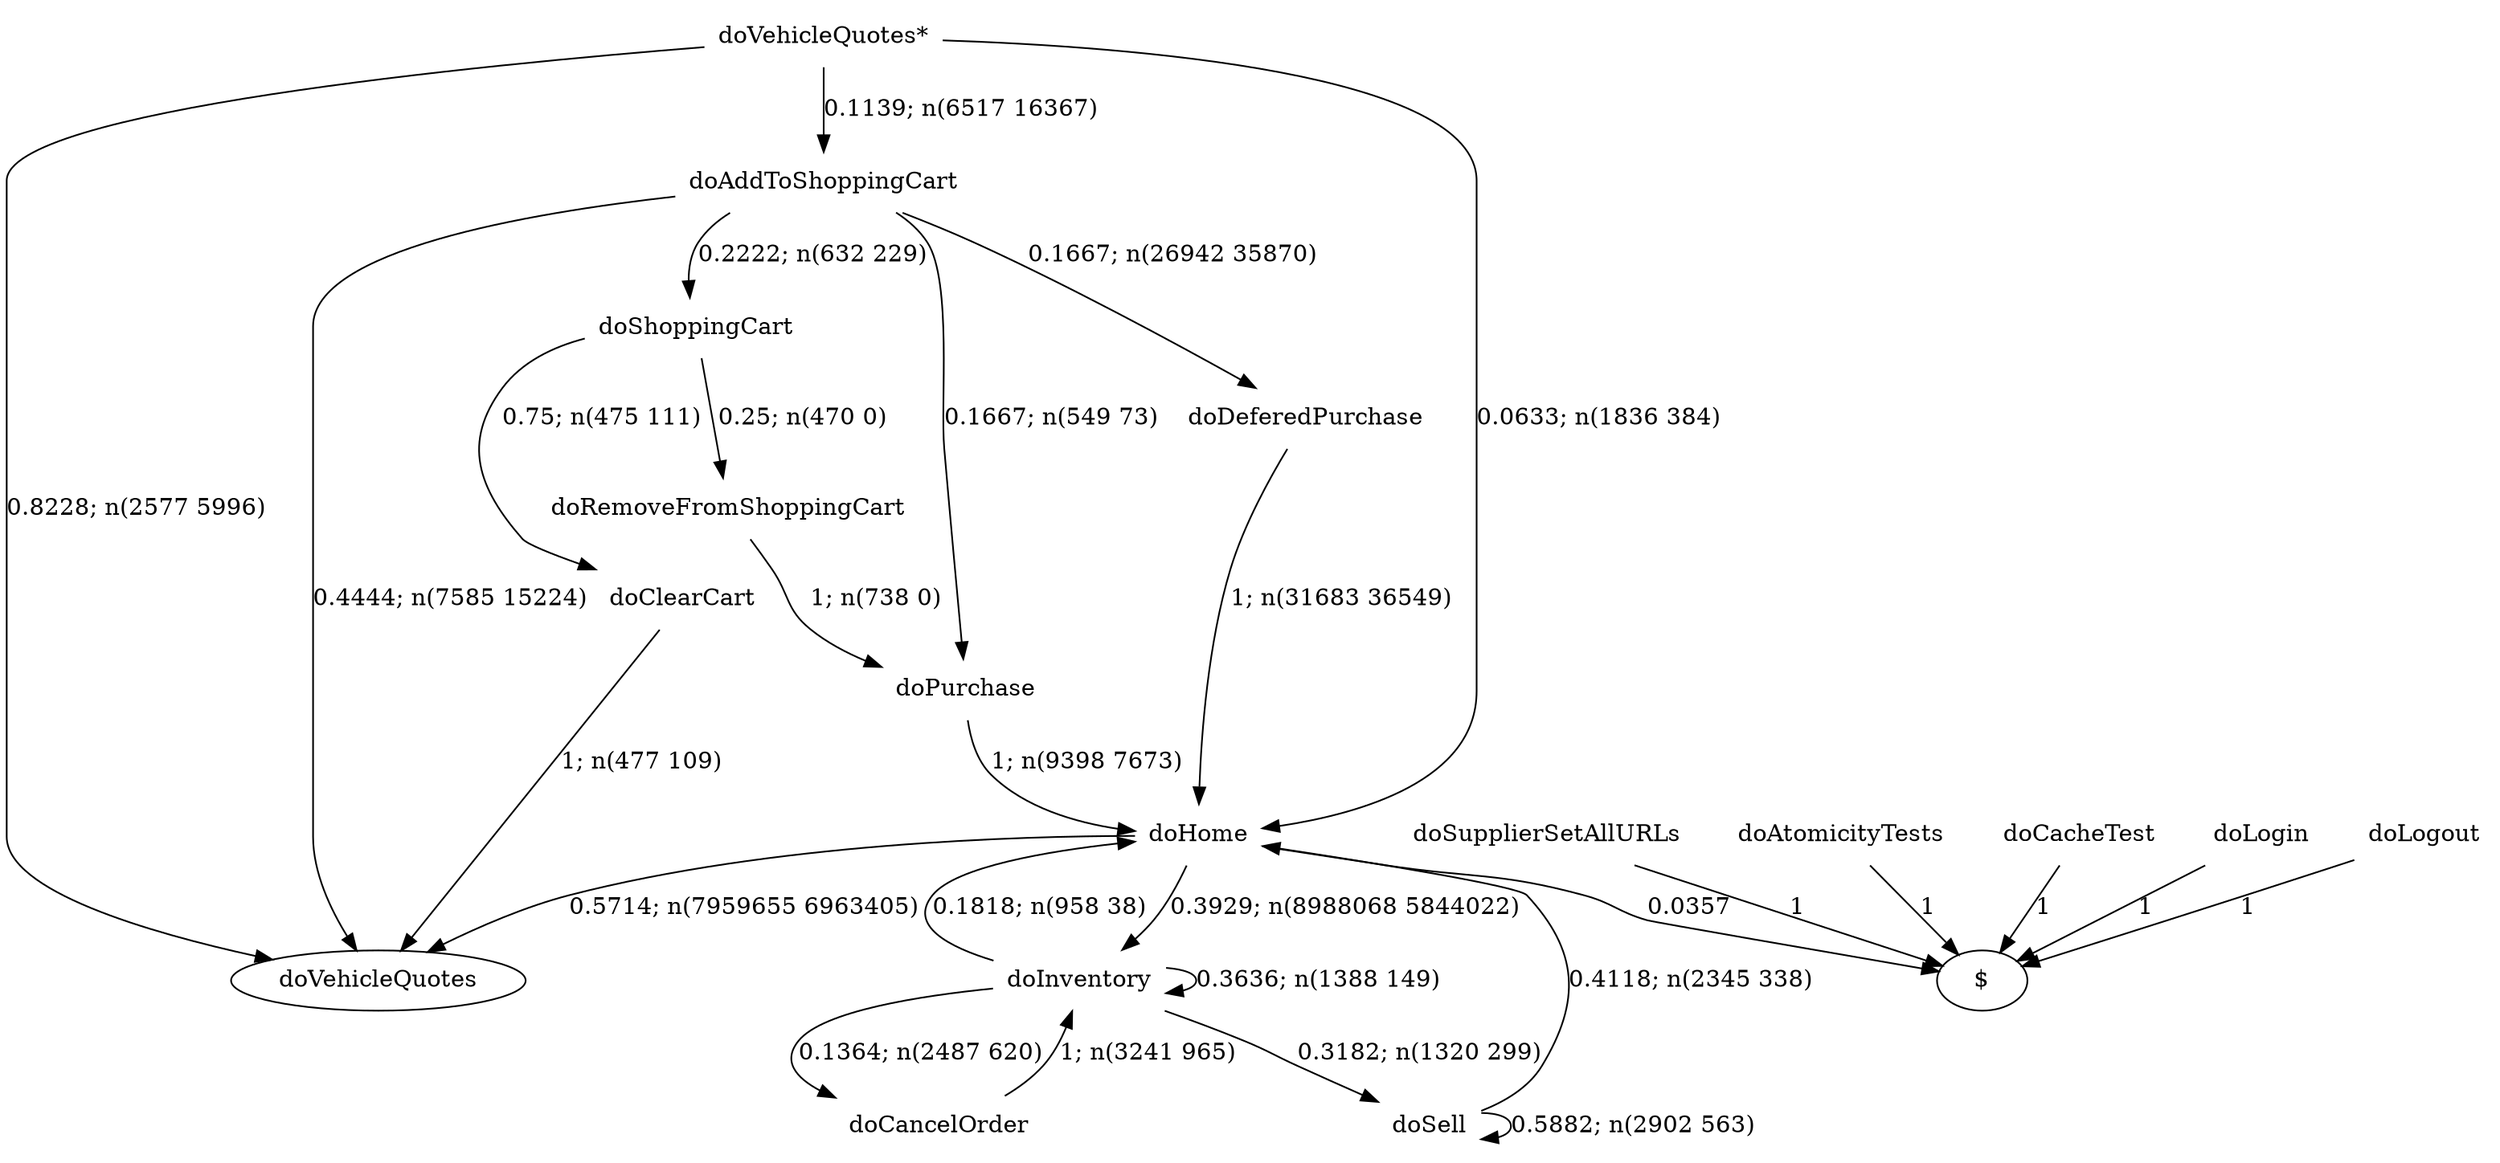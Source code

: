 digraph G {"doVehicleQuotes*" [label="doVehicleQuotes*",shape=none];"doSupplierSetAllURLs" [label="doSupplierSetAllURLs",shape=none];"doAtomicityTests" [label="doAtomicityTests",shape=none];"doCacheTest" [label="doCacheTest",shape=none];"doLogin" [label="doLogin",shape=none];"doAddToShoppingCart" [label="doAddToShoppingCart",shape=none];"doDeferedPurchase" [label="doDeferedPurchase",shape=none];"doHome" [label="doHome",shape=none];"doShoppingCart" [label="doShoppingCart",shape=none];"doClearCart" [label="doClearCart",shape=none];"doPurchase" [label="doPurchase",shape=none];"doInventory" [label="doInventory",shape=none];"doSell" [label="doSell",shape=none];"doLogout" [label="doLogout",shape=none];"doCancelOrder" [label="doCancelOrder",shape=none];"doRemoveFromShoppingCart" [label="doRemoveFromShoppingCart",shape=none];"doVehicleQuotes*"->"doVehicleQuotes" [style=solid,label="0.8228; n(2577 5996)"];"doVehicleQuotes*"->"doAddToShoppingCart" [style=solid,label="0.1139; n(6517 16367)"];"doVehicleQuotes*"->"doHome" [style=solid,label="0.0633; n(1836 384)"];"doSupplierSetAllURLs"->"$" [style=solid,label="1"];"doAtomicityTests"->"$" [style=solid,label="1"];"doCacheTest"->"$" [style=solid,label="1"];"doLogin"->"$" [style=solid,label="1"];"doAddToShoppingCart"->"doVehicleQuotes" [style=solid,label="0.4444; n(7585 15224)"];"doAddToShoppingCart"->"doDeferedPurchase" [style=solid,label="0.1667; n(26942 35870)"];"doAddToShoppingCart"->"doShoppingCart" [style=solid,label="0.2222; n(632 229)"];"doAddToShoppingCart"->"doPurchase" [style=solid,label="0.1667; n(549 73)"];"doDeferedPurchase"->"doHome" [style=solid,label="1; n(31683 36549)"];"doHome"->"doVehicleQuotes" [style=solid,label="0.5714; n(7959655 6963405)"];"doHome"->"doInventory" [style=solid,label="0.3929; n(8988068 5844022)"];"doHome"->"$" [style=solid,label="0.0357"];"doShoppingCart"->"doClearCart" [style=solid,label="0.75; n(475 111)"];"doShoppingCart"->"doRemoveFromShoppingCart" [style=solid,label="0.25; n(470 0)"];"doClearCart"->"doVehicleQuotes" [style=solid,label="1; n(477 109)"];"doPurchase"->"doHome" [style=solid,label="1; n(9398 7673)"];"doInventory"->"doHome" [style=solid,label="0.1818; n(958 38)"];"doInventory"->"doInventory" [style=solid,label="0.3636; n(1388 149)"];"doInventory"->"doSell" [style=solid,label="0.3182; n(1320 299)"];"doInventory"->"doCancelOrder" [style=solid,label="0.1364; n(2487 620)"];"doSell"->"doHome" [style=solid,label="0.4118; n(2345 338)"];"doSell"->"doSell" [style=solid,label="0.5882; n(2902 563)"];"doLogout"->"$" [style=solid,label="1"];"doCancelOrder"->"doInventory" [style=solid,label="1; n(3241 965)"];"doRemoveFromShoppingCart"->"doPurchase" [style=solid,label="1; n(738 0)"];}